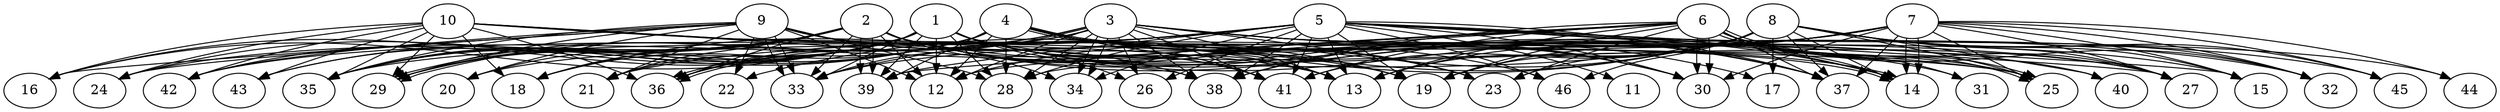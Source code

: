 // DAG (tier=3-complex, mode=data, n=46, ccr=0.548, fat=0.874, density=0.788, regular=0.332, jump=0.310, mindata=4194304, maxdata=33554432)
// DAG automatically generated by daggen at Sun Aug 24 16:33:35 2025
// /home/ermia/Project/Environments/daggen/bin/daggen --dot --ccr 0.548 --fat 0.874 --regular 0.332 --density 0.788 --jump 0.310 --mindata 4194304 --maxdata 33554432 -n 46 
digraph G {
  1 [size="349188203055607744", alpha="0.18", expect_size="174594101527803872"]
  1 -> 12 [size ="6595472575692800"]
  1 -> 13 [size ="6595472575692800"]
  1 -> 14 [size ="6595472575692800"]
  1 -> 16 [size ="6595472575692800"]
  1 -> 17 [size ="6595472575692800"]
  1 -> 18 [size ="6595472575692800"]
  1 -> 19 [size ="6595472575692800"]
  1 -> 21 [size ="6595472575692800"]
  1 -> 25 [size ="6595472575692800"]
  1 -> 26 [size ="6595472575692800"]
  1 -> 28 [size ="6595472575692800"]
  1 -> 29 [size ="6595472575692800"]
  1 -> 30 [size ="6595472575692800"]
  1 -> 33 [size ="6595472575692800"]
  1 -> 35 [size ="6595472575692800"]
  1 -> 36 [size ="6595472575692800"]
  1 -> 39 [size ="6595472575692800"]
  1 -> 41 [size ="6595472575692800"]
  1 -> 42 [size ="6595472575692800"]
  1 -> 43 [size ="6595472575692800"]
  2 [size="4643659519265721344", alpha="0.18", expect_size="2321829759632860672"]
  2 -> 12 [size ="2483994872512512"]
  2 -> 16 [size ="2483994872512512"]
  2 -> 18 [size ="2483994872512512"]
  2 -> 20 [size ="2483994872512512"]
  2 -> 21 [size ="2483994872512512"]
  2 -> 23 [size ="2483994872512512"]
  2 -> 24 [size ="2483994872512512"]
  2 -> 27 [size ="2483994872512512"]
  2 -> 29 [size ="2483994872512512"]
  2 -> 30 [size ="2483994872512512"]
  2 -> 33 [size ="2483994872512512"]
  2 -> 34 [size ="2483994872512512"]
  2 -> 35 [size ="2483994872512512"]
  2 -> 36 [size ="2483994872512512"]
  2 -> 37 [size ="2483994872512512"]
  2 -> 39 [size ="2483994872512512"]
  2 -> 39 [size ="2483994872512512"]
  2 -> 41 [size ="2483994872512512"]
  2 -> 46 [size ="2483994872512512"]
  3 [size="284830535996747840", alpha="0.00", expect_size="142415267998373920"]
  3 -> 12 [size ="5910033116168192"]
  3 -> 13 [size ="5910033116168192"]
  3 -> 14 [size ="5910033116168192"]
  3 -> 23 [size ="5910033116168192"]
  3 -> 26 [size ="5910033116168192"]
  3 -> 27 [size ="5910033116168192"]
  3 -> 28 [size ="5910033116168192"]
  3 -> 29 [size ="5910033116168192"]
  3 -> 29 [size ="5910033116168192"]
  3 -> 33 [size ="5910033116168192"]
  3 -> 34 [size ="5910033116168192"]
  3 -> 34 [size ="5910033116168192"]
  3 -> 36 [size ="5910033116168192"]
  3 -> 36 [size ="5910033116168192"]
  3 -> 38 [size ="5910033116168192"]
  3 -> 40 [size ="5910033116168192"]
  3 -> 41 [size ="5910033116168192"]
  3 -> 45 [size ="5910033116168192"]
  4 [size="1710036115477546139648", alpha="0.16", expect_size="855018057738773069824"]
  4 -> 12 [size ="1144002153807872"]
  4 -> 14 [size ="1144002153807872"]
  4 -> 14 [size ="1144002153807872"]
  4 -> 15 [size ="1144002153807872"]
  4 -> 18 [size ="1144002153807872"]
  4 -> 23 [size ="1144002153807872"]
  4 -> 28 [size ="1144002153807872"]
  4 -> 29 [size ="1144002153807872"]
  4 -> 30 [size ="1144002153807872"]
  4 -> 35 [size ="1144002153807872"]
  4 -> 36 [size ="1144002153807872"]
  4 -> 37 [size ="1144002153807872"]
  4 -> 39 [size ="1144002153807872"]
  4 -> 41 [size ="1144002153807872"]
  4 -> 43 [size ="1144002153807872"]
  5 [size="373893134792105408", alpha="0.17", expect_size="186946567396052704"]
  5 -> 11 [size ="7203994153779200"]
  5 -> 13 [size ="7203994153779200"]
  5 -> 15 [size ="7203994153779200"]
  5 -> 18 [size ="7203994153779200"]
  5 -> 19 [size ="7203994153779200"]
  5 -> 20 [size ="7203994153779200"]
  5 -> 25 [size ="7203994153779200"]
  5 -> 26 [size ="7203994153779200"]
  5 -> 27 [size ="7203994153779200"]
  5 -> 28 [size ="7203994153779200"]
  5 -> 30 [size ="7203994153779200"]
  5 -> 31 [size ="7203994153779200"]
  5 -> 34 [size ="7203994153779200"]
  5 -> 35 [size ="7203994153779200"]
  5 -> 36 [size ="7203994153779200"]
  5 -> 37 [size ="7203994153779200"]
  5 -> 38 [size ="7203994153779200"]
  5 -> 39 [size ="7203994153779200"]
  5 -> 41 [size ="7203994153779200"]
  5 -> 42 [size ="7203994153779200"]
  5 -> 44 [size ="7203994153779200"]
  5 -> 46 [size ="7203994153779200"]
  6 [size="303961288854242176", alpha="0.03", expect_size="151980644427121088"]
  6 -> 12 [size ="6434636251004928"]
  6 -> 13 [size ="6434636251004928"]
  6 -> 14 [size ="6434636251004928"]
  6 -> 19 [size ="6434636251004928"]
  6 -> 23 [size ="6434636251004928"]
  6 -> 25 [size ="6434636251004928"]
  6 -> 25 [size ="6434636251004928"]
  6 -> 27 [size ="6434636251004928"]
  6 -> 28 [size ="6434636251004928"]
  6 -> 30 [size ="6434636251004928"]
  6 -> 30 [size ="6434636251004928"]
  6 -> 31 [size ="6434636251004928"]
  6 -> 32 [size ="6434636251004928"]
  6 -> 37 [size ="6434636251004928"]
  6 -> 38 [size ="6434636251004928"]
  6 -> 39 [size ="6434636251004928"]
  6 -> 41 [size ="6434636251004928"]
  7 [size="23329077541695360", alpha="0.05", expect_size="11664538770847680"]
  7 -> 13 [size ="2130338138554368"]
  7 -> 14 [size ="2130338138554368"]
  7 -> 14 [size ="2130338138554368"]
  7 -> 15 [size ="2130338138554368"]
  7 -> 19 [size ="2130338138554368"]
  7 -> 21 [size ="2130338138554368"]
  7 -> 25 [size ="2130338138554368"]
  7 -> 27 [size ="2130338138554368"]
  7 -> 30 [size ="2130338138554368"]
  7 -> 32 [size ="2130338138554368"]
  7 -> 33 [size ="2130338138554368"]
  7 -> 37 [size ="2130338138554368"]
  7 -> 38 [size ="2130338138554368"]
  7 -> 44 [size ="2130338138554368"]
  7 -> 45 [size ="2130338138554368"]
  8 [size="2152272301235843584", alpha="0.11", expect_size="1076136150617921792"]
  8 -> 12 [size ="5124853032026112"]
  8 -> 13 [size ="5124853032026112"]
  8 -> 14 [size ="5124853032026112"]
  8 -> 15 [size ="5124853032026112"]
  8 -> 17 [size ="5124853032026112"]
  8 -> 19 [size ="5124853032026112"]
  8 -> 22 [size ="5124853032026112"]
  8 -> 23 [size ="5124853032026112"]
  8 -> 24 [size ="5124853032026112"]
  8 -> 25 [size ="5124853032026112"]
  8 -> 27 [size ="5124853032026112"]
  8 -> 32 [size ="5124853032026112"]
  8 -> 33 [size ="5124853032026112"]
  8 -> 37 [size ="5124853032026112"]
  8 -> 40 [size ="5124853032026112"]
  8 -> 41 [size ="5124853032026112"]
  8 -> 45 [size ="5124853032026112"]
  8 -> 46 [size ="5124853032026112"]
  9 [size="22044252063195706949632", alpha="0.05", expect_size="11022126031597853474816"]
  9 -> 12 [size ="6289559537057792"]
  9 -> 13 [size ="6289559537057792"]
  9 -> 16 [size ="6289559537057792"]
  9 -> 19 [size ="6289559537057792"]
  9 -> 20 [size ="6289559537057792"]
  9 -> 21 [size ="6289559537057792"]
  9 -> 22 [size ="6289559537057792"]
  9 -> 24 [size ="6289559537057792"]
  9 -> 28 [size ="6289559537057792"]
  9 -> 29 [size ="6289559537057792"]
  9 -> 32 [size ="6289559537057792"]
  9 -> 33 [size ="6289559537057792"]
  9 -> 33 [size ="6289559537057792"]
  9 -> 35 [size ="6289559537057792"]
  9 -> 38 [size ="6289559537057792"]
  9 -> 42 [size ="6289559537057792"]
  10 [size="313775479539571359744", alpha="0.17", expect_size="156887739769785679872"]
  10 -> 13 [size ="369404902637568"]
  10 -> 16 [size ="369404902637568"]
  10 -> 18 [size ="369404902637568"]
  10 -> 19 [size ="369404902637568"]
  10 -> 24 [size ="369404902637568"]
  10 -> 25 [size ="369404902637568"]
  10 -> 29 [size ="369404902637568"]
  10 -> 35 [size ="369404902637568"]
  10 -> 36 [size ="369404902637568"]
  10 -> 38 [size ="369404902637568"]
  10 -> 42 [size ="369404902637568"]
  10 -> 43 [size ="369404902637568"]
  11 [size="5965256451262087430144", alpha="0.15", expect_size="2982628225631043715072"]
  12 [size="78895842313659968", alpha="0.04", expect_size="39447921156829984"]
  13 [size="2862042792573156352", alpha="0.08", expect_size="1431021396286578176"]
  14 [size="365407765394343616", alpha="0.06", expect_size="182703882697171808"]
  15 [size="240388927514378304", alpha="0.11", expect_size="120194463757189152"]
  16 [size="141556674321348416", alpha="0.06", expect_size="70778337160674208"]
  17 [size="1710914859610144768000", alpha="0.07", expect_size="855457429805072384000"]
  18 [size="73943350554560768", alpha="0.16", expect_size="36971675277280384"]
  19 [size="33503240405238448914432", alpha="0.06", expect_size="16751620202619224457216"]
  20 [size="4234043177685450240", alpha="0.09", expect_size="2117021588842725120"]
  21 [size="1771674187610002176", alpha="0.02", expect_size="885837093805001088"]
  22 [size="45548822151041384", alpha="0.04", expect_size="22774411075520692"]
  23 [size="405168927798395200", alpha="0.07", expect_size="202584463899197600"]
  24 [size="11613445003281467392", alpha="0.18", expect_size="5806722501640733696"]
  25 [size="2438294301957514752", alpha="0.15", expect_size="1219147150978757376"]
  26 [size="159764994379560779776", alpha="0.20", expect_size="79882497189780389888"]
  27 [size="9448101094036078592000", alpha="0.09", expect_size="4724050547018039296000"]
  28 [size="25192761618415756", alpha="0.07", expect_size="12596380809207878"]
  29 [size="3404829898755927040", alpha="0.13", expect_size="1702414949377963520"]
  30 [size="17857139171177208", alpha="0.19", expect_size="8928569585588604"]
  31 [size="222900691537267104", alpha="0.08", expect_size="111450345768633552"]
  32 [size="159219300067164448", alpha="0.18", expect_size="79609650033582224"]
  33 [size="38264475243563552", alpha="0.06", expect_size="19132237621781776"]
  34 [size="125851428723683408", alpha="0.12", expect_size="62925714361841704"]
  35 [size="33106756876361616", alpha="0.07", expect_size="16553378438180808"]
  36 [size="93016748789676928", alpha="0.13", expect_size="46508374394838464"]
  37 [size="3439448285996593152", alpha="0.15", expect_size="1719724142998296576"]
  38 [size="147948360954078400", alpha="0.14", expect_size="73974180477039200"]
  39 [size="349474882482888576", alpha="0.05", expect_size="174737441241444288"]
  40 [size="11118098647605985280", alpha="0.03", expect_size="5559049323802992640"]
  41 [size="373112739522850048", alpha="0.18", expect_size="186556369761425024"]
  42 [size="362388155706973440", alpha="0.02", expect_size="181194077853486720"]
  43 [size="1947355689970040832000", alpha="0.12", expect_size="973677844985020416000"]
  44 [size="41397245094633688", alpha="0.03", expect_size="20698622547316844"]
  45 [size="46696910012208072", alpha="0.05", expect_size="23348455006104036"]
  46 [size="10233284214240210944", alpha="0.10", expect_size="5116642107120105472"]
}